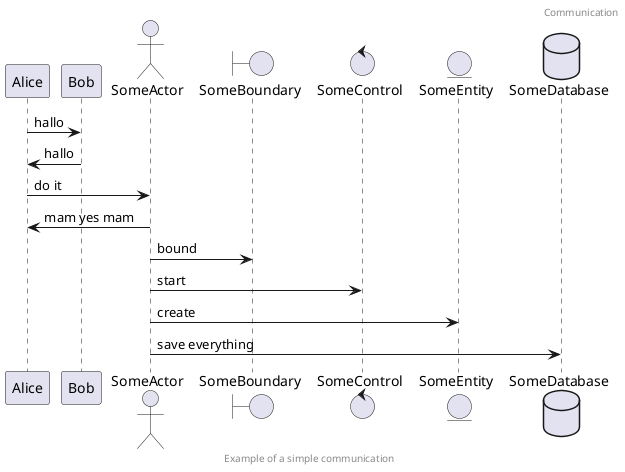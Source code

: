 @startuml

header
Communication
endheader

participant Alice
participant Bob

actor    SomeActor

boundary SomeBoundary
control  SomeControl
entity   SomeEntity
database SomeDatabase

Alice -> Bob: hallo
Bob -> Alice: hallo

Alice -> SomeActor: do it
SomeActor -> Alice: mam yes mam

SomeActor -> SomeBoundary: bound
SomeActor -> SomeControl: start
SomeActor -> SomeEntity: create
SomeActor -> SomeDatabase: save everything

footer Example of a simple communication

@enduml
